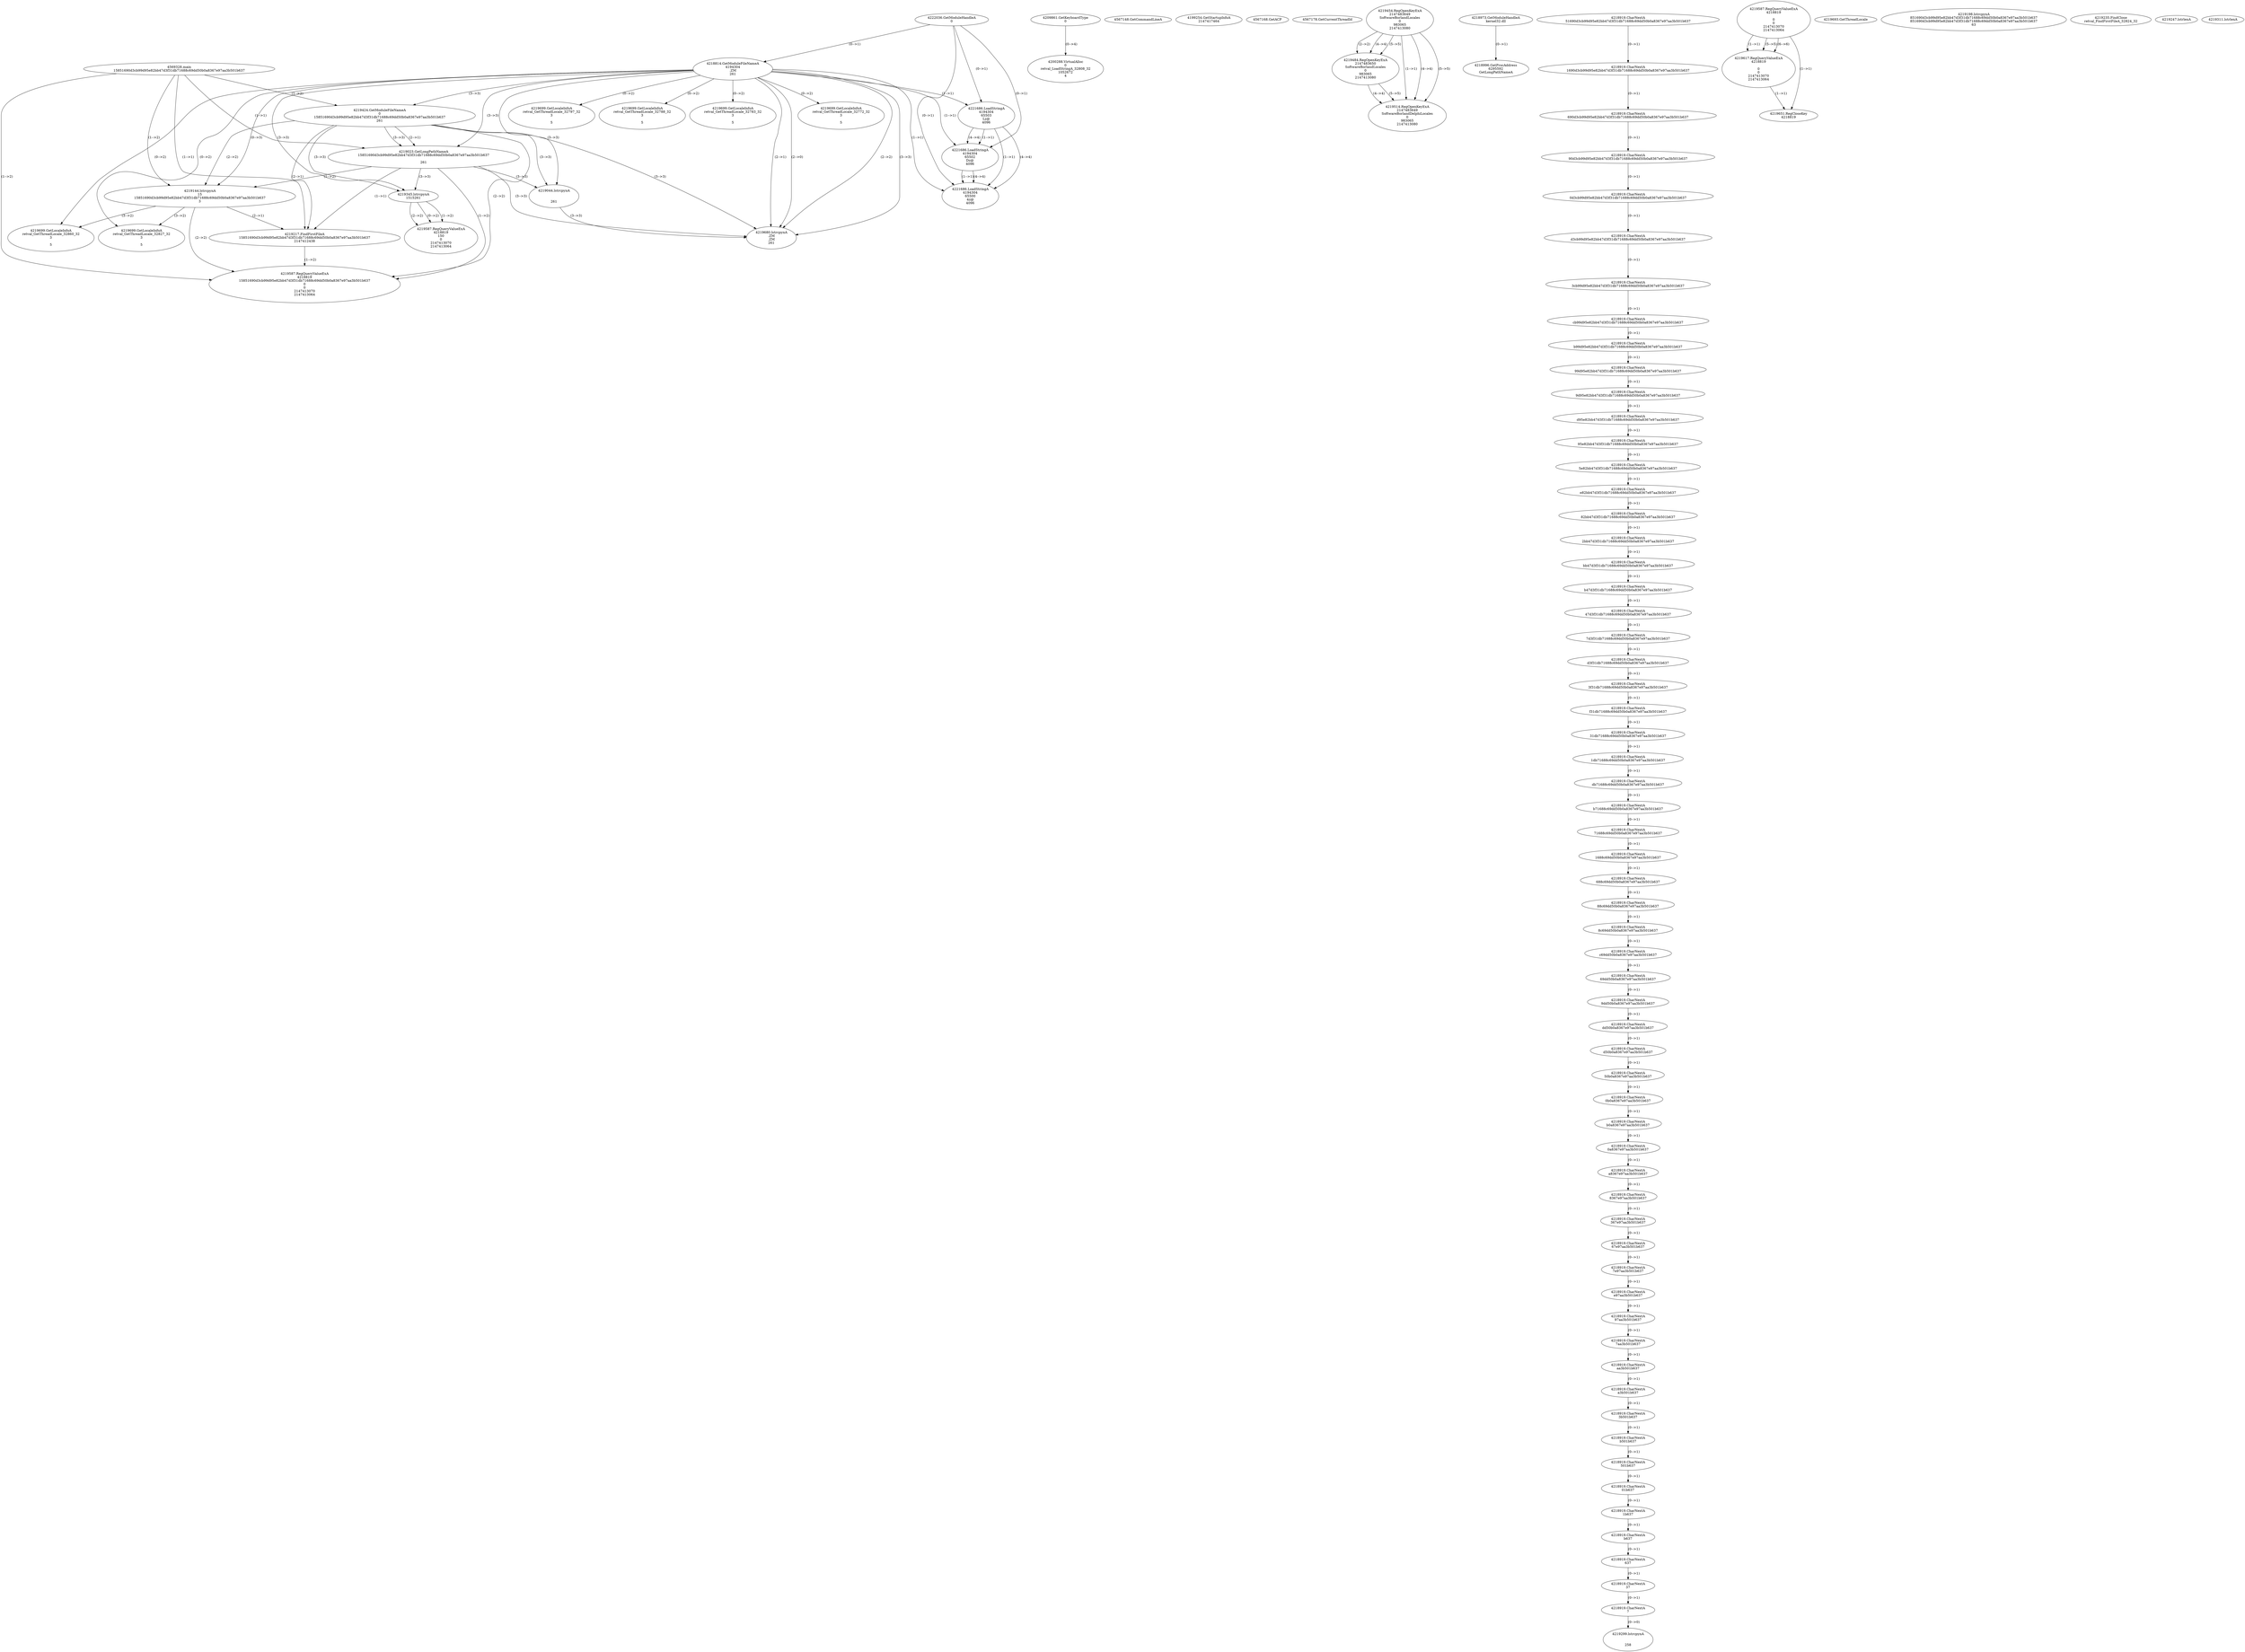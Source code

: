// Global SCDG with merge call
digraph {
	0 [label="4569328.main
15851690d3cb99d95e82bb47d3f31db71688c69dd50b0a8367e97aa3b501b637"]
	1 [label="4222036.GetModuleHandleA
0"]
	2 [label="4209861.GetKeyboardType
0"]
	3 [label="4567148.GetCommandLineA
"]
	4 [label="4199254.GetStartupInfoA
2147417464"]
	5 [label="4567168.GetACP
"]
	6 [label="4567178.GetCurrentThreadId
"]
	7 [label="4218814.GetModuleFileNameA
4194304
.ZM
261"]
	1 -> 7 [label="(0-->1)"]
	8 [label="4219424.GetModuleFileNameA
0
15851690d3cb99d95e82bb47d3f31db71688c69dd50b0a8367e97aa3b501b637
261"]
	0 -> 8 [label="(1-->2)"]
	7 -> 8 [label="(3-->3)"]
	9 [label="4219454.RegOpenKeyExA
2147483649
Software\Borland\Locales
0
983065
2147413080"]
	10 [label="4219484.RegOpenKeyExA
2147483650
Software\Borland\Locales
0
983065
2147413080"]
	9 -> 10 [label="(2-->2)"]
	9 -> 10 [label="(4-->4)"]
	9 -> 10 [label="(5-->5)"]
	11 [label="4218973.GetModuleHandleA
kernel32.dll"]
	12 [label="4218996.GetProcAddress
6295592
GetLongPathNameA"]
	11 -> 12 [label="(0-->1)"]
	13 [label="4219023.GetLongPathNameA
15851690d3cb99d95e82bb47d3f31db71688c69dd50b0a8367e97aa3b501b637

261"]
	0 -> 13 [label="(1-->1)"]
	8 -> 13 [label="(2-->1)"]
	7 -> 13 [label="(3-->3)"]
	8 -> 13 [label="(3-->3)"]
	14 [label="4219144.lstrcpynA
15
15851690d3cb99d95e82bb47d3f31db71688c69dd50b0a8367e97aa3b501b637
3"]
	0 -> 14 [label="(1-->2)"]
	8 -> 14 [label="(2-->2)"]
	13 -> 14 [label="(1-->2)"]
	7 -> 14 [label="(0-->3)"]
	15 [label="4218919.CharNextA
51690d3cb99d95e82bb47d3f31db71688c69dd50b0a8367e97aa3b501b637"]
	16 [label="4218919.CharNextA
1690d3cb99d95e82bb47d3f31db71688c69dd50b0a8367e97aa3b501b637"]
	15 -> 16 [label="(0-->1)"]
	17 [label="4218919.CharNextA
690d3cb99d95e82bb47d3f31db71688c69dd50b0a8367e97aa3b501b637"]
	16 -> 17 [label="(0-->1)"]
	18 [label="4218919.CharNextA
90d3cb99d95e82bb47d3f31db71688c69dd50b0a8367e97aa3b501b637"]
	17 -> 18 [label="(0-->1)"]
	19 [label="4218919.CharNextA
0d3cb99d95e82bb47d3f31db71688c69dd50b0a8367e97aa3b501b637"]
	18 -> 19 [label="(0-->1)"]
	20 [label="4218919.CharNextA
d3cb99d95e82bb47d3f31db71688c69dd50b0a8367e97aa3b501b637"]
	19 -> 20 [label="(0-->1)"]
	21 [label="4218919.CharNextA
3cb99d95e82bb47d3f31db71688c69dd50b0a8367e97aa3b501b637"]
	20 -> 21 [label="(0-->1)"]
	22 [label="4218919.CharNextA
cb99d95e82bb47d3f31db71688c69dd50b0a8367e97aa3b501b637"]
	21 -> 22 [label="(0-->1)"]
	23 [label="4218919.CharNextA
b99d95e82bb47d3f31db71688c69dd50b0a8367e97aa3b501b637"]
	22 -> 23 [label="(0-->1)"]
	24 [label="4218919.CharNextA
99d95e82bb47d3f31db71688c69dd50b0a8367e97aa3b501b637"]
	23 -> 24 [label="(0-->1)"]
	25 [label="4218919.CharNextA
9d95e82bb47d3f31db71688c69dd50b0a8367e97aa3b501b637"]
	24 -> 25 [label="(0-->1)"]
	26 [label="4218919.CharNextA
d95e82bb47d3f31db71688c69dd50b0a8367e97aa3b501b637"]
	25 -> 26 [label="(0-->1)"]
	27 [label="4218919.CharNextA
95e82bb47d3f31db71688c69dd50b0a8367e97aa3b501b637"]
	26 -> 27 [label="(0-->1)"]
	28 [label="4218919.CharNextA
5e82bb47d3f31db71688c69dd50b0a8367e97aa3b501b637"]
	27 -> 28 [label="(0-->1)"]
	29 [label="4218919.CharNextA
e82bb47d3f31db71688c69dd50b0a8367e97aa3b501b637"]
	28 -> 29 [label="(0-->1)"]
	30 [label="4218919.CharNextA
82bb47d3f31db71688c69dd50b0a8367e97aa3b501b637"]
	29 -> 30 [label="(0-->1)"]
	31 [label="4218919.CharNextA
2bb47d3f31db71688c69dd50b0a8367e97aa3b501b637"]
	30 -> 31 [label="(0-->1)"]
	32 [label="4218919.CharNextA
bb47d3f31db71688c69dd50b0a8367e97aa3b501b637"]
	31 -> 32 [label="(0-->1)"]
	33 [label="4218919.CharNextA
b47d3f31db71688c69dd50b0a8367e97aa3b501b637"]
	32 -> 33 [label="(0-->1)"]
	34 [label="4218919.CharNextA
47d3f31db71688c69dd50b0a8367e97aa3b501b637"]
	33 -> 34 [label="(0-->1)"]
	35 [label="4219044.lstrcpynA


261"]
	7 -> 35 [label="(3-->3)"]
	8 -> 35 [label="(3-->3)"]
	13 -> 35 [label="(3-->3)"]
	36 [label="4219587.RegQueryValueExA
4218819

0
0
2147413070
2147413064"]
	37 [label="4219617.RegQueryValueExA
4218819

0
0
2147413070
2147413064"]
	36 -> 37 [label="(1-->1)"]
	36 -> 37 [label="(5-->5)"]
	36 -> 37 [label="(6-->6)"]
	38 [label="4219651.RegCloseKey
4218819"]
	36 -> 38 [label="(1-->1)"]
	37 -> 38 [label="(1-->1)"]
	39 [label="4219680.lstrcpynA
.ZM
.ZM
261"]
	7 -> 39 [label="(2-->1)"]
	7 -> 39 [label="(2-->2)"]
	7 -> 39 [label="(3-->3)"]
	8 -> 39 [label="(3-->3)"]
	13 -> 39 [label="(3-->3)"]
	35 -> 39 [label="(3-->3)"]
	7 -> 39 [label="(2-->0)"]
	40 [label="4219693.GetThreadLocale
"]
	41 [label="4219699.GetLocaleInfoA
retval_GetThreadLocale_32797_32
3

5"]
	7 -> 41 [label="(0-->2)"]
	42 [label="4221686.LoadStringA
4194304
65503
Lz@
4096"]
	1 -> 42 [label="(0-->1)"]
	7 -> 42 [label="(1-->1)"]
	43 [label="4218919.CharNextA
7d3f31db71688c69dd50b0a8367e97aa3b501b637"]
	34 -> 43 [label="(0-->1)"]
	44 [label="4218919.CharNextA
d3f31db71688c69dd50b0a8367e97aa3b501b637"]
	43 -> 44 [label="(0-->1)"]
	45 [label="4218919.CharNextA
3f31db71688c69dd50b0a8367e97aa3b501b637"]
	44 -> 45 [label="(0-->1)"]
	46 [label="4218919.CharNextA
f31db71688c69dd50b0a8367e97aa3b501b637"]
	45 -> 46 [label="(0-->1)"]
	47 [label="4218919.CharNextA
31db71688c69dd50b0a8367e97aa3b501b637"]
	46 -> 47 [label="(0-->1)"]
	48 [label="4218919.CharNextA
1db71688c69dd50b0a8367e97aa3b501b637"]
	47 -> 48 [label="(0-->1)"]
	49 [label="4218919.CharNextA
db71688c69dd50b0a8367e97aa3b501b637"]
	48 -> 49 [label="(0-->1)"]
	50 [label="4218919.CharNextA
b71688c69dd50b0a8367e97aa3b501b637"]
	49 -> 50 [label="(0-->1)"]
	51 [label="4218919.CharNextA
71688c69dd50b0a8367e97aa3b501b637"]
	50 -> 51 [label="(0-->1)"]
	52 [label="4218919.CharNextA
1688c69dd50b0a8367e97aa3b501b637"]
	51 -> 52 [label="(0-->1)"]
	53 [label="4218919.CharNextA
688c69dd50b0a8367e97aa3b501b637"]
	52 -> 53 [label="(0-->1)"]
	54 [label="4218919.CharNextA
88c69dd50b0a8367e97aa3b501b637"]
	53 -> 54 [label="(0-->1)"]
	55 [label="4218919.CharNextA
8c69dd50b0a8367e97aa3b501b637"]
	54 -> 55 [label="(0-->1)"]
	56 [label="4218919.CharNextA
c69dd50b0a8367e97aa3b501b637"]
	55 -> 56 [label="(0-->1)"]
	57 [label="4218919.CharNextA
69dd50b0a8367e97aa3b501b637"]
	56 -> 57 [label="(0-->1)"]
	58 [label="4218919.CharNextA
9dd50b0a8367e97aa3b501b637"]
	57 -> 58 [label="(0-->1)"]
	59 [label="4218919.CharNextA
dd50b0a8367e97aa3b501b637"]
	58 -> 59 [label="(0-->1)"]
	60 [label="4218919.CharNextA
d50b0a8367e97aa3b501b637"]
	59 -> 60 [label="(0-->1)"]
	61 [label="4218919.CharNextA
50b0a8367e97aa3b501b637"]
	60 -> 61 [label="(0-->1)"]
	62 [label="4218919.CharNextA
0b0a8367e97aa3b501b637"]
	61 -> 62 [label="(0-->1)"]
	63 [label="4218919.CharNextA
b0a8367e97aa3b501b637"]
	62 -> 63 [label="(0-->1)"]
	64 [label="4218919.CharNextA
0a8367e97aa3b501b637"]
	63 -> 64 [label="(0-->1)"]
	65 [label="4218919.CharNextA
a8367e97aa3b501b637"]
	64 -> 65 [label="(0-->1)"]
	66 [label="4218919.CharNextA
8367e97aa3b501b637"]
	65 -> 66 [label="(0-->1)"]
	67 [label="4218919.CharNextA
367e97aa3b501b637"]
	66 -> 67 [label="(0-->1)"]
	68 [label="4218919.CharNextA
67e97aa3b501b637"]
	67 -> 68 [label="(0-->1)"]
	69 [label="4218919.CharNextA
7e97aa3b501b637"]
	68 -> 69 [label="(0-->1)"]
	70 [label="4218919.CharNextA
e97aa3b501b637"]
	69 -> 70 [label="(0-->1)"]
	71 [label="4218919.CharNextA
97aa3b501b637"]
	70 -> 71 [label="(0-->1)"]
	72 [label="4218919.CharNextA
7aa3b501b637"]
	71 -> 72 [label="(0-->1)"]
	73 [label="4218919.CharNextA
aa3b501b637"]
	72 -> 73 [label="(0-->1)"]
	74 [label="4218919.CharNextA
a3b501b637"]
	73 -> 74 [label="(0-->1)"]
	75 [label="4218919.CharNextA
3b501b637"]
	74 -> 75 [label="(0-->1)"]
	76 [label="4218919.CharNextA
b501b637"]
	75 -> 76 [label="(0-->1)"]
	77 [label="4218919.CharNextA
501b637"]
	76 -> 77 [label="(0-->1)"]
	78 [label="4218919.CharNextA
01b637"]
	77 -> 78 [label="(0-->1)"]
	79 [label="4218919.CharNextA
1b637"]
	78 -> 79 [label="(0-->1)"]
	80 [label="4218919.CharNextA
b637"]
	79 -> 80 [label="(0-->1)"]
	81 [label="4218919.CharNextA
637"]
	80 -> 81 [label="(0-->1)"]
	82 [label="4218919.CharNextA
37"]
	81 -> 82 [label="(0-->1)"]
	83 [label="4218919.CharNextA
7"]
	82 -> 83 [label="(0-->1)"]
	84 [label="4219198.lstrcpynA
851690d3cb99d95e82bb47d3f31db71688c69dd50b0a8367e97aa3b501b637
851690d3cb99d95e82bb47d3f31db71688c69dd50b0a8367e97aa3b501b637
63"]
	85 [label="4219217.FindFirstFileA
15851690d3cb99d95e82bb47d3f31db71688c69dd50b0a8367e97aa3b501b637
2147412438"]
	0 -> 85 [label="(1-->1)"]
	8 -> 85 [label="(2-->1)"]
	13 -> 85 [label="(1-->1)"]
	14 -> 85 [label="(2-->1)"]
	86 [label="4219235.FindClose
retval_FindFirstFileA_32824_32"]
	87 [label="4219247.lstrlenA
"]
	88 [label="4219299.lstrcpynA


258"]
	83 -> 88 [label="(0-->0)"]
	89 [label="4219311.lstrlenA
"]
	90 [label="4219345.lstrcpynA
15\
15\
261"]
	7 -> 90 [label="(3-->3)"]
	8 -> 90 [label="(3-->3)"]
	13 -> 90 [label="(3-->3)"]
	91 [label="4219587.RegQueryValueExA
4218819
15\
0
0
2147413070
2147413064"]
	90 -> 91 [label="(1-->2)"]
	90 -> 91 [label="(2-->2)"]
	90 -> 91 [label="(0-->2)"]
	92 [label="4219699.GetLocaleInfoA
retval_GetThreadLocale_32788_32
3

5"]
	7 -> 92 [label="(0-->2)"]
	93 [label="4200288.VirtualAlloc
0
retval_LoadStringA_32808_32
1052672
4"]
	2 -> 93 [label="(0-->4)"]
	94 [label="4219587.RegQueryValueExA
4218819
15851690d3cb99d95e82bb47d3f31db71688c69dd50b0a8367e97aa3b501b637
0
0
2147413070
2147413064"]
	0 -> 94 [label="(1-->2)"]
	8 -> 94 [label="(2-->2)"]
	13 -> 94 [label="(1-->2)"]
	14 -> 94 [label="(2-->2)"]
	85 -> 94 [label="(1-->2)"]
	95 [label="4219699.GetLocaleInfoA
retval_GetThreadLocale_32860_32
3

5"]
	7 -> 95 [label="(0-->2)"]
	14 -> 95 [label="(3-->2)"]
	96 [label="4221686.LoadStringA
4194304
65502
Dz@
4096"]
	1 -> 96 [label="(0-->1)"]
	7 -> 96 [label="(1-->1)"]
	42 -> 96 [label="(1-->1)"]
	42 -> 96 [label="(4-->4)"]
	97 [label="4221686.LoadStringA
4194304
65500
4z@
4096"]
	1 -> 97 [label="(0-->1)"]
	7 -> 97 [label="(1-->1)"]
	42 -> 97 [label="(1-->1)"]
	96 -> 97 [label="(1-->1)"]
	42 -> 97 [label="(4-->4)"]
	96 -> 97 [label="(4-->4)"]
	98 [label="4219699.GetLocaleInfoA
retval_GetThreadLocale_32783_32
3

5"]
	7 -> 98 [label="(0-->2)"]
	99 [label="4219699.GetLocaleInfoA
retval_GetThreadLocale_32827_32
3

5"]
	7 -> 99 [label="(0-->2)"]
	14 -> 99 [label="(3-->2)"]
	100 [label="4219514.RegOpenKeyExA
2147483649
Software\Borland\Delphi\Locales
0
983065
2147413080"]
	9 -> 100 [label="(1-->1)"]
	9 -> 100 [label="(4-->4)"]
	10 -> 100 [label="(4-->4)"]
	9 -> 100 [label="(5-->5)"]
	10 -> 100 [label="(5-->5)"]
	101 [label="4219699.GetLocaleInfoA
retval_GetThreadLocale_32772_32
3

5"]
	7 -> 101 [label="(0-->2)"]
}
